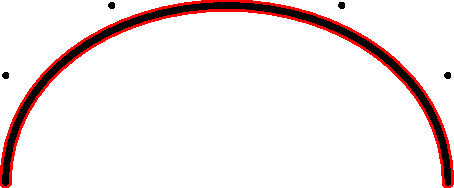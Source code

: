 size(8cm);
path p1 = (0,0){up}..(5,4)..(10,0){down};

pair post0=postcontrol(p1,0);
pair pre1=precontrol(p1,1);
pair post1=postcontrol(p1,1);
pair pre2=precontrol(p1,2);

dot(post0^^pre1^^post1^^pre2);
path p2 = (0,0)..controls post0 and pre1..(5,4)..controls post1 and pre2..(10,0); 

draw(p1,2mm+red);
draw(p2,linewidth(1mm));
